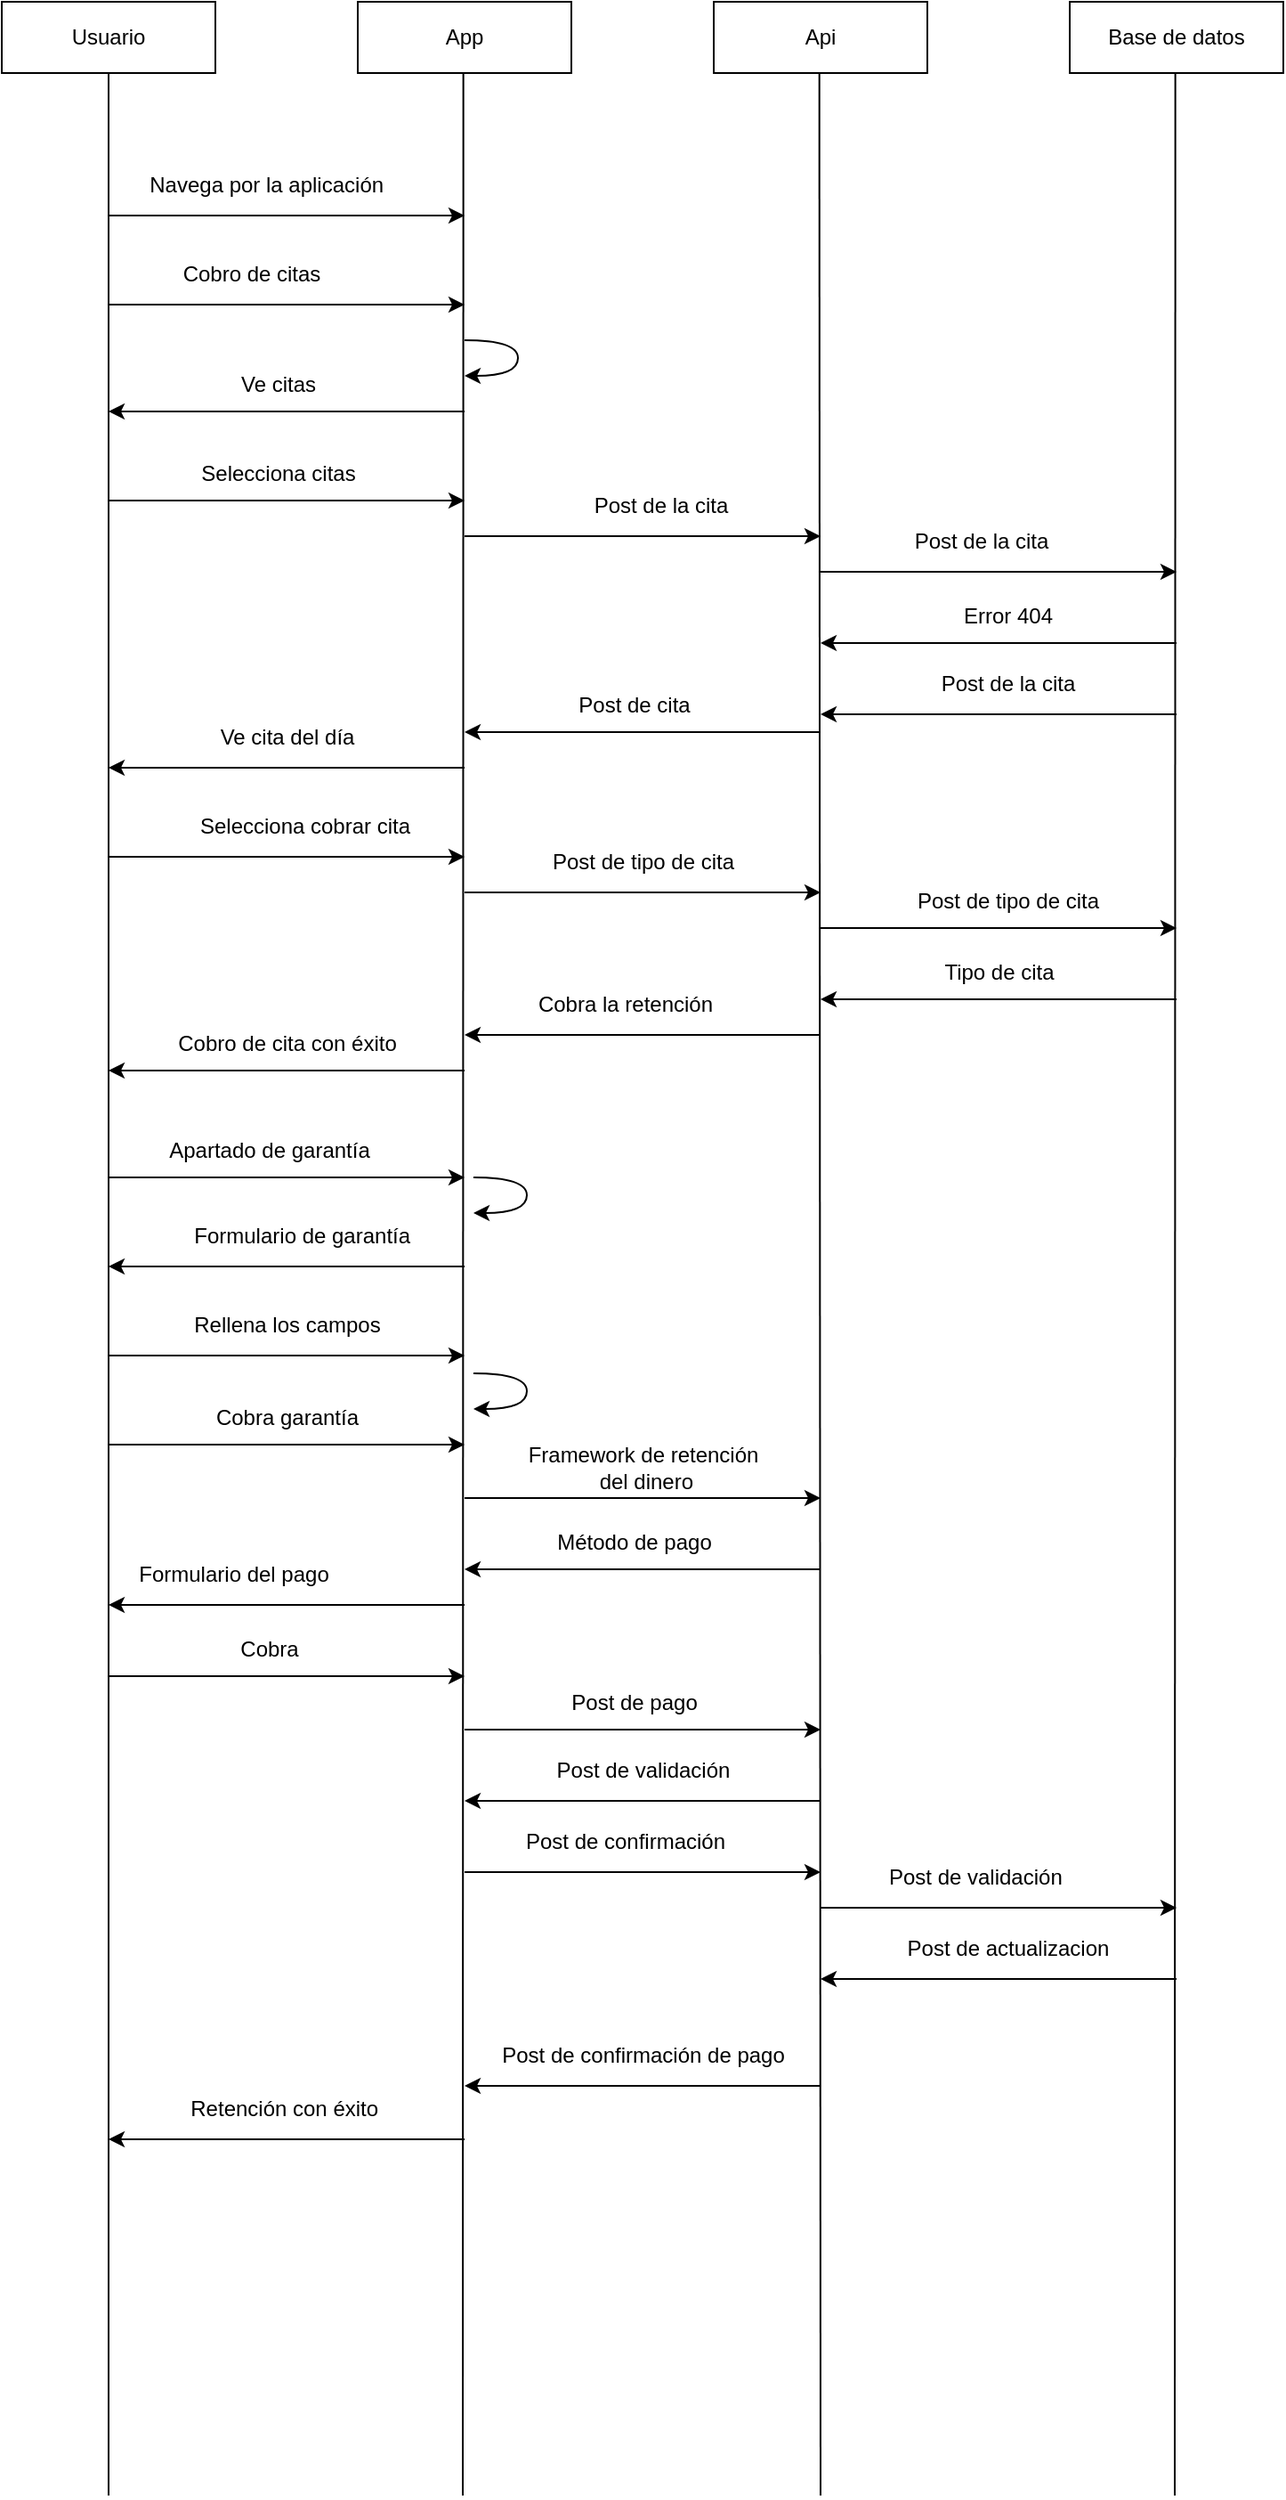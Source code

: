 <mxfile version="26.0.13">
  <diagram name="Página-1" id="b847W-5tvrh3X1yDt84t">
    <mxGraphModel dx="1062" dy="593" grid="1" gridSize="10" guides="1" tooltips="1" connect="1" arrows="1" fold="1" page="1" pageScale="1" pageWidth="827" pageHeight="1169" math="0" shadow="0">
      <root>
        <mxCell id="0" />
        <mxCell id="1" parent="0" />
        <mxCell id="4T6y4hf4_FJWY1hy_19Q-1" value="Usuario" style="rounded=0;whiteSpace=wrap;html=1;" vertex="1" parent="1">
          <mxGeometry x="80" y="40" width="120" height="40" as="geometry" />
        </mxCell>
        <mxCell id="4T6y4hf4_FJWY1hy_19Q-2" value="App" style="rounded=0;whiteSpace=wrap;html=1;" vertex="1" parent="1">
          <mxGeometry x="280" y="40" width="120" height="40" as="geometry" />
        </mxCell>
        <mxCell id="4T6y4hf4_FJWY1hy_19Q-3" value="Api" style="rounded=0;whiteSpace=wrap;html=1;" vertex="1" parent="1">
          <mxGeometry x="480" y="40" width="120" height="40" as="geometry" />
        </mxCell>
        <mxCell id="4T6y4hf4_FJWY1hy_19Q-4" value="Base de datos" style="rounded=0;whiteSpace=wrap;html=1;" vertex="1" parent="1">
          <mxGeometry x="680" y="40" width="120" height="40" as="geometry" />
        </mxCell>
        <mxCell id="4T6y4hf4_FJWY1hy_19Q-5" value="" style="endArrow=none;html=1;rounded=0;entryX=0.5;entryY=1;entryDx=0;entryDy=0;" edge="1" parent="1" target="4T6y4hf4_FJWY1hy_19Q-1">
          <mxGeometry width="50" height="50" relative="1" as="geometry">
            <mxPoint x="140" y="1440" as="sourcePoint" />
            <mxPoint x="210" y="270" as="targetPoint" />
          </mxGeometry>
        </mxCell>
        <mxCell id="4T6y4hf4_FJWY1hy_19Q-6" value="" style="endArrow=none;html=1;rounded=0;entryX=0.5;entryY=1;entryDx=0;entryDy=0;" edge="1" parent="1">
          <mxGeometry width="50" height="50" relative="1" as="geometry">
            <mxPoint x="339" y="1440" as="sourcePoint" />
            <mxPoint x="339.33" y="80" as="targetPoint" />
          </mxGeometry>
        </mxCell>
        <mxCell id="4T6y4hf4_FJWY1hy_19Q-7" value="" style="endArrow=none;html=1;rounded=0;entryX=0.5;entryY=1;entryDx=0;entryDy=0;" edge="1" parent="1">
          <mxGeometry width="50" height="50" relative="1" as="geometry">
            <mxPoint x="540" y="1440" as="sourcePoint" />
            <mxPoint x="539.33" y="80" as="targetPoint" />
          </mxGeometry>
        </mxCell>
        <mxCell id="4T6y4hf4_FJWY1hy_19Q-8" value="" style="endArrow=none;html=1;rounded=0;entryX=0.5;entryY=1;entryDx=0;entryDy=0;" edge="1" parent="1">
          <mxGeometry width="50" height="50" relative="1" as="geometry">
            <mxPoint x="739" y="1440" as="sourcePoint" />
            <mxPoint x="739.33" y="80" as="targetPoint" />
          </mxGeometry>
        </mxCell>
        <mxCell id="4T6y4hf4_FJWY1hy_19Q-9" value="Navega por la aplicación&amp;nbsp;" style="text;html=1;align=center;verticalAlign=middle;resizable=0;points=[];autosize=1;strokeColor=none;fillColor=none;" vertex="1" parent="1">
          <mxGeometry x="150" y="128" width="160" height="30" as="geometry" />
        </mxCell>
        <mxCell id="4T6y4hf4_FJWY1hy_19Q-10" value="" style="endArrow=classic;html=1;rounded=0;" edge="1" parent="1">
          <mxGeometry width="50" height="50" relative="1" as="geometry">
            <mxPoint x="140" y="160" as="sourcePoint" />
            <mxPoint x="340" y="160" as="targetPoint" />
          </mxGeometry>
        </mxCell>
        <mxCell id="4T6y4hf4_FJWY1hy_19Q-11" value="" style="endArrow=classic;html=1;rounded=0;" edge="1" parent="1">
          <mxGeometry width="50" height="50" relative="1" as="geometry">
            <mxPoint x="140" y="210" as="sourcePoint" />
            <mxPoint x="340" y="210" as="targetPoint" />
          </mxGeometry>
        </mxCell>
        <mxCell id="4T6y4hf4_FJWY1hy_19Q-12" value="Cobro de citas" style="text;html=1;align=center;verticalAlign=middle;resizable=0;points=[];autosize=1;strokeColor=none;fillColor=none;" vertex="1" parent="1">
          <mxGeometry x="170" y="178" width="100" height="30" as="geometry" />
        </mxCell>
        <mxCell id="4T6y4hf4_FJWY1hy_19Q-13" value="" style="endArrow=classic;html=1;rounded=0;edgeStyle=orthogonalEdgeStyle;curved=1;" edge="1" parent="1">
          <mxGeometry width="50" height="50" relative="1" as="geometry">
            <mxPoint x="340" y="230" as="sourcePoint" />
            <mxPoint x="340" y="250" as="targetPoint" />
            <Array as="points">
              <mxPoint x="370" y="230" />
              <mxPoint x="370" y="250" />
            </Array>
          </mxGeometry>
        </mxCell>
        <mxCell id="4T6y4hf4_FJWY1hy_19Q-14" value="" style="endArrow=none;html=1;rounded=0;startFill=1;startArrow=classic;" edge="1" parent="1">
          <mxGeometry width="50" height="50" relative="1" as="geometry">
            <mxPoint x="140" y="270" as="sourcePoint" />
            <mxPoint x="340" y="270" as="targetPoint" />
          </mxGeometry>
        </mxCell>
        <mxCell id="4T6y4hf4_FJWY1hy_19Q-15" value="Ve citas" style="text;html=1;align=center;verticalAlign=middle;resizable=0;points=[];autosize=1;strokeColor=none;fillColor=none;" vertex="1" parent="1">
          <mxGeometry x="200" y="240" width="70" height="30" as="geometry" />
        </mxCell>
        <mxCell id="4T6y4hf4_FJWY1hy_19Q-16" value="" style="endArrow=classic;html=1;rounded=0;" edge="1" parent="1">
          <mxGeometry width="50" height="50" relative="1" as="geometry">
            <mxPoint x="140" y="320" as="sourcePoint" />
            <mxPoint x="340" y="320" as="targetPoint" />
          </mxGeometry>
        </mxCell>
        <mxCell id="4T6y4hf4_FJWY1hy_19Q-18" value="Selecciona citas" style="text;html=1;align=center;verticalAlign=middle;resizable=0;points=[];autosize=1;strokeColor=none;fillColor=none;" vertex="1" parent="1">
          <mxGeometry x="180" y="290" width="110" height="30" as="geometry" />
        </mxCell>
        <mxCell id="4T6y4hf4_FJWY1hy_19Q-19" value="" style="endArrow=classic;html=1;rounded=0;" edge="1" parent="1">
          <mxGeometry width="50" height="50" relative="1" as="geometry">
            <mxPoint x="340" y="340" as="sourcePoint" />
            <mxPoint x="540" y="340" as="targetPoint" />
          </mxGeometry>
        </mxCell>
        <mxCell id="4T6y4hf4_FJWY1hy_19Q-20" value="Post de la cita" style="text;html=1;align=center;verticalAlign=middle;resizable=0;points=[];autosize=1;strokeColor=none;fillColor=none;" vertex="1" parent="1">
          <mxGeometry x="400" y="308" width="100" height="30" as="geometry" />
        </mxCell>
        <mxCell id="4T6y4hf4_FJWY1hy_19Q-21" value="" style="endArrow=classic;html=1;rounded=0;" edge="1" parent="1">
          <mxGeometry width="50" height="50" relative="1" as="geometry">
            <mxPoint x="540" y="360" as="sourcePoint" />
            <mxPoint x="740" y="360" as="targetPoint" />
          </mxGeometry>
        </mxCell>
        <mxCell id="4T6y4hf4_FJWY1hy_19Q-22" value="Post de la cita" style="text;html=1;align=center;verticalAlign=middle;resizable=0;points=[];autosize=1;strokeColor=none;fillColor=none;" vertex="1" parent="1">
          <mxGeometry x="580" y="328" width="100" height="30" as="geometry" />
        </mxCell>
        <mxCell id="4T6y4hf4_FJWY1hy_19Q-23" value="" style="endArrow=none;html=1;rounded=0;startFill=1;startArrow=classic;" edge="1" parent="1">
          <mxGeometry width="50" height="50" relative="1" as="geometry">
            <mxPoint x="540" y="400" as="sourcePoint" />
            <mxPoint x="740" y="400" as="targetPoint" />
          </mxGeometry>
        </mxCell>
        <mxCell id="4T6y4hf4_FJWY1hy_19Q-24" value="Error 404" style="text;html=1;align=center;verticalAlign=middle;resizable=0;points=[];autosize=1;strokeColor=none;fillColor=none;" vertex="1" parent="1">
          <mxGeometry x="610" y="370" width="70" height="30" as="geometry" />
        </mxCell>
        <mxCell id="4T6y4hf4_FJWY1hy_19Q-28" value="" style="endArrow=none;html=1;rounded=0;startFill=1;startArrow=classic;" edge="1" parent="1">
          <mxGeometry width="50" height="50" relative="1" as="geometry">
            <mxPoint x="540" y="440" as="sourcePoint" />
            <mxPoint x="740" y="440" as="targetPoint" />
          </mxGeometry>
        </mxCell>
        <mxCell id="4T6y4hf4_FJWY1hy_19Q-29" value="Post de la cita" style="text;html=1;align=center;verticalAlign=middle;resizable=0;points=[];autosize=1;strokeColor=none;fillColor=none;" vertex="1" parent="1">
          <mxGeometry x="595" y="408" width="100" height="30" as="geometry" />
        </mxCell>
        <mxCell id="4T6y4hf4_FJWY1hy_19Q-30" value="" style="endArrow=none;html=1;rounded=0;startFill=1;startArrow=classic;" edge="1" parent="1">
          <mxGeometry width="50" height="50" relative="1" as="geometry">
            <mxPoint x="340" y="450" as="sourcePoint" />
            <mxPoint x="540" y="450" as="targetPoint" />
          </mxGeometry>
        </mxCell>
        <mxCell id="4T6y4hf4_FJWY1hy_19Q-31" value="Post de cita" style="text;html=1;align=center;verticalAlign=middle;resizable=0;points=[];autosize=1;strokeColor=none;fillColor=none;" vertex="1" parent="1">
          <mxGeometry x="390" y="420" width="90" height="30" as="geometry" />
        </mxCell>
        <mxCell id="4T6y4hf4_FJWY1hy_19Q-32" value="" style="endArrow=none;html=1;rounded=0;startFill=1;startArrow=classic;" edge="1" parent="1">
          <mxGeometry width="50" height="50" relative="1" as="geometry">
            <mxPoint x="140" y="470" as="sourcePoint" />
            <mxPoint x="340" y="470" as="targetPoint" />
          </mxGeometry>
        </mxCell>
        <mxCell id="4T6y4hf4_FJWY1hy_19Q-33" value="Ve cita del día" style="text;html=1;align=center;verticalAlign=middle;resizable=0;points=[];autosize=1;strokeColor=none;fillColor=none;" vertex="1" parent="1">
          <mxGeometry x="190" y="438" width="100" height="30" as="geometry" />
        </mxCell>
        <mxCell id="4T6y4hf4_FJWY1hy_19Q-34" value="" style="endArrow=classic;html=1;rounded=0;" edge="1" parent="1">
          <mxGeometry width="50" height="50" relative="1" as="geometry">
            <mxPoint x="140" y="520" as="sourcePoint" />
            <mxPoint x="340" y="520" as="targetPoint" />
          </mxGeometry>
        </mxCell>
        <mxCell id="4T6y4hf4_FJWY1hy_19Q-36" value="Selecciona cobrar cita" style="text;html=1;align=center;verticalAlign=middle;resizable=0;points=[];autosize=1;strokeColor=none;fillColor=none;" vertex="1" parent="1">
          <mxGeometry x="180" y="488" width="140" height="30" as="geometry" />
        </mxCell>
        <mxCell id="4T6y4hf4_FJWY1hy_19Q-41" value="" style="endArrow=classic;html=1;rounded=0;" edge="1" parent="1">
          <mxGeometry width="50" height="50" relative="1" as="geometry">
            <mxPoint x="340" y="540" as="sourcePoint" />
            <mxPoint x="540" y="540" as="targetPoint" />
          </mxGeometry>
        </mxCell>
        <mxCell id="4T6y4hf4_FJWY1hy_19Q-42" value="Post de tipo de cita" style="text;html=1;align=center;verticalAlign=middle;resizable=0;points=[];autosize=1;strokeColor=none;fillColor=none;" vertex="1" parent="1">
          <mxGeometry x="375" y="508" width="130" height="30" as="geometry" />
        </mxCell>
        <mxCell id="4T6y4hf4_FJWY1hy_19Q-43" value="" style="endArrow=classic;html=1;rounded=0;" edge="1" parent="1">
          <mxGeometry width="50" height="50" relative="1" as="geometry">
            <mxPoint x="540" y="560" as="sourcePoint" />
            <mxPoint x="740" y="560" as="targetPoint" />
          </mxGeometry>
        </mxCell>
        <mxCell id="4T6y4hf4_FJWY1hy_19Q-44" value="Post de tipo de cita" style="text;html=1;align=center;verticalAlign=middle;resizable=0;points=[];autosize=1;strokeColor=none;fillColor=none;" vertex="1" parent="1">
          <mxGeometry x="580" y="530" width="130" height="30" as="geometry" />
        </mxCell>
        <mxCell id="4T6y4hf4_FJWY1hy_19Q-45" value="" style="endArrow=none;html=1;rounded=0;startFill=1;startArrow=classic;" edge="1" parent="1">
          <mxGeometry width="50" height="50" relative="1" as="geometry">
            <mxPoint x="540" y="600" as="sourcePoint" />
            <mxPoint x="740" y="600" as="targetPoint" />
          </mxGeometry>
        </mxCell>
        <mxCell id="4T6y4hf4_FJWY1hy_19Q-46" value="Tipo de cita" style="text;html=1;align=center;verticalAlign=middle;resizable=0;points=[];autosize=1;strokeColor=none;fillColor=none;" vertex="1" parent="1">
          <mxGeometry x="595" y="570" width="90" height="30" as="geometry" />
        </mxCell>
        <mxCell id="4T6y4hf4_FJWY1hy_19Q-47" value="" style="endArrow=none;html=1;rounded=0;startFill=1;startArrow=classic;" edge="1" parent="1">
          <mxGeometry width="50" height="50" relative="1" as="geometry">
            <mxPoint x="340" y="620" as="sourcePoint" />
            <mxPoint x="540" y="620" as="targetPoint" />
          </mxGeometry>
        </mxCell>
        <mxCell id="4T6y4hf4_FJWY1hy_19Q-48" value="Cobra la retención" style="text;html=1;align=center;verticalAlign=middle;resizable=0;points=[];autosize=1;strokeColor=none;fillColor=none;" vertex="1" parent="1">
          <mxGeometry x="370" y="588" width="120" height="30" as="geometry" />
        </mxCell>
        <mxCell id="4T6y4hf4_FJWY1hy_19Q-49" value="" style="endArrow=none;html=1;rounded=0;startFill=1;startArrow=classic;" edge="1" parent="1">
          <mxGeometry width="50" height="50" relative="1" as="geometry">
            <mxPoint x="140" y="640" as="sourcePoint" />
            <mxPoint x="340" y="640" as="targetPoint" />
          </mxGeometry>
        </mxCell>
        <mxCell id="4T6y4hf4_FJWY1hy_19Q-50" value="Cobro de cita con éxito" style="text;html=1;align=center;verticalAlign=middle;resizable=0;points=[];autosize=1;strokeColor=none;fillColor=none;" vertex="1" parent="1">
          <mxGeometry x="165" y="610" width="150" height="30" as="geometry" />
        </mxCell>
        <mxCell id="4T6y4hf4_FJWY1hy_19Q-51" value="" style="endArrow=classic;html=1;rounded=0;" edge="1" parent="1">
          <mxGeometry width="50" height="50" relative="1" as="geometry">
            <mxPoint x="140" y="700" as="sourcePoint" />
            <mxPoint x="340" y="700" as="targetPoint" />
          </mxGeometry>
        </mxCell>
        <mxCell id="4T6y4hf4_FJWY1hy_19Q-52" value="Apartado de garantía" style="text;html=1;align=center;verticalAlign=middle;resizable=0;points=[];autosize=1;strokeColor=none;fillColor=none;" vertex="1" parent="1">
          <mxGeometry x="160" y="670" width="140" height="30" as="geometry" />
        </mxCell>
        <mxCell id="4T6y4hf4_FJWY1hy_19Q-55" value="" style="endArrow=classic;html=1;rounded=0;edgeStyle=orthogonalEdgeStyle;curved=1;" edge="1" parent="1">
          <mxGeometry width="50" height="50" relative="1" as="geometry">
            <mxPoint x="345" y="700" as="sourcePoint" />
            <mxPoint x="345" y="720" as="targetPoint" />
            <Array as="points">
              <mxPoint x="375" y="700" />
              <mxPoint x="375" y="720" />
            </Array>
          </mxGeometry>
        </mxCell>
        <mxCell id="4T6y4hf4_FJWY1hy_19Q-56" value="" style="endArrow=none;html=1;rounded=0;startFill=1;startArrow=classic;" edge="1" parent="1">
          <mxGeometry width="50" height="50" relative="1" as="geometry">
            <mxPoint x="140" y="750" as="sourcePoint" />
            <mxPoint x="340" y="750" as="targetPoint" />
          </mxGeometry>
        </mxCell>
        <mxCell id="4T6y4hf4_FJWY1hy_19Q-57" value="Formulario de garantía&amp;nbsp;" style="text;html=1;align=center;verticalAlign=middle;resizable=0;points=[];autosize=1;strokeColor=none;fillColor=none;" vertex="1" parent="1">
          <mxGeometry x="175" y="718" width="150" height="30" as="geometry" />
        </mxCell>
        <mxCell id="4T6y4hf4_FJWY1hy_19Q-58" value="" style="endArrow=classic;html=1;rounded=0;" edge="1" parent="1">
          <mxGeometry width="50" height="50" relative="1" as="geometry">
            <mxPoint x="140" y="800" as="sourcePoint" />
            <mxPoint x="340" y="800" as="targetPoint" />
          </mxGeometry>
        </mxCell>
        <mxCell id="4T6y4hf4_FJWY1hy_19Q-59" value="Rellena los campos" style="text;html=1;align=center;verticalAlign=middle;resizable=0;points=[];autosize=1;strokeColor=none;fillColor=none;" vertex="1" parent="1">
          <mxGeometry x="175" y="768" width="130" height="30" as="geometry" />
        </mxCell>
        <mxCell id="4T6y4hf4_FJWY1hy_19Q-63" value="" style="endArrow=classic;html=1;rounded=0;edgeStyle=orthogonalEdgeStyle;curved=1;" edge="1" parent="1">
          <mxGeometry width="50" height="50" relative="1" as="geometry">
            <mxPoint x="345" y="810" as="sourcePoint" />
            <mxPoint x="345" y="830" as="targetPoint" />
            <Array as="points">
              <mxPoint x="375" y="810" />
              <mxPoint x="375" y="830" />
            </Array>
          </mxGeometry>
        </mxCell>
        <mxCell id="4T6y4hf4_FJWY1hy_19Q-64" value="" style="endArrow=classic;html=1;rounded=0;" edge="1" parent="1">
          <mxGeometry width="50" height="50" relative="1" as="geometry">
            <mxPoint x="140" y="850" as="sourcePoint" />
            <mxPoint x="340" y="850" as="targetPoint" />
          </mxGeometry>
        </mxCell>
        <mxCell id="4T6y4hf4_FJWY1hy_19Q-65" value="Cobra garantía" style="text;html=1;align=center;verticalAlign=middle;resizable=0;points=[];autosize=1;strokeColor=none;fillColor=none;" vertex="1" parent="1">
          <mxGeometry x="190" y="820" width="100" height="30" as="geometry" />
        </mxCell>
        <mxCell id="4T6y4hf4_FJWY1hy_19Q-66" value="" style="endArrow=classic;html=1;rounded=0;" edge="1" parent="1">
          <mxGeometry width="50" height="50" relative="1" as="geometry">
            <mxPoint x="340" y="880" as="sourcePoint" />
            <mxPoint x="540" y="880" as="targetPoint" />
          </mxGeometry>
        </mxCell>
        <mxCell id="4T6y4hf4_FJWY1hy_19Q-67" value="Framework de retención&lt;div&gt;&amp;nbsp;del dinero&lt;/div&gt;" style="text;html=1;align=center;verticalAlign=middle;resizable=0;points=[];autosize=1;strokeColor=none;fillColor=none;" vertex="1" parent="1">
          <mxGeometry x="365" y="843" width="150" height="40" as="geometry" />
        </mxCell>
        <mxCell id="4T6y4hf4_FJWY1hy_19Q-68" value="" style="endArrow=none;html=1;rounded=0;startFill=1;startArrow=classic;" edge="1" parent="1">
          <mxGeometry width="50" height="50" relative="1" as="geometry">
            <mxPoint x="340" y="920" as="sourcePoint" />
            <mxPoint x="540" y="920" as="targetPoint" />
          </mxGeometry>
        </mxCell>
        <mxCell id="4T6y4hf4_FJWY1hy_19Q-69" value="Método de pago" style="text;html=1;align=center;verticalAlign=middle;resizable=0;points=[];autosize=1;strokeColor=none;fillColor=none;" vertex="1" parent="1">
          <mxGeometry x="380" y="890" width="110" height="30" as="geometry" />
        </mxCell>
        <mxCell id="4T6y4hf4_FJWY1hy_19Q-70" value="" style="endArrow=none;html=1;rounded=0;startFill=1;startArrow=classic;" edge="1" parent="1">
          <mxGeometry width="50" height="50" relative="1" as="geometry">
            <mxPoint x="140" y="940" as="sourcePoint" />
            <mxPoint x="340" y="940" as="targetPoint" />
          </mxGeometry>
        </mxCell>
        <mxCell id="4T6y4hf4_FJWY1hy_19Q-71" value="Formulario del pago" style="text;html=1;align=center;verticalAlign=middle;resizable=0;points=[];autosize=1;strokeColor=none;fillColor=none;" vertex="1" parent="1">
          <mxGeometry x="145" y="908" width="130" height="30" as="geometry" />
        </mxCell>
        <mxCell id="4T6y4hf4_FJWY1hy_19Q-72" value="" style="endArrow=classic;html=1;rounded=0;" edge="1" parent="1">
          <mxGeometry width="50" height="50" relative="1" as="geometry">
            <mxPoint x="140" y="980" as="sourcePoint" />
            <mxPoint x="340" y="980" as="targetPoint" />
          </mxGeometry>
        </mxCell>
        <mxCell id="4T6y4hf4_FJWY1hy_19Q-73" value="Cobra" style="text;html=1;align=center;verticalAlign=middle;resizable=0;points=[];autosize=1;strokeColor=none;fillColor=none;" vertex="1" parent="1">
          <mxGeometry x="200" y="950" width="60" height="30" as="geometry" />
        </mxCell>
        <mxCell id="4T6y4hf4_FJWY1hy_19Q-74" value="" style="endArrow=classic;html=1;rounded=0;" edge="1" parent="1">
          <mxGeometry width="50" height="50" relative="1" as="geometry">
            <mxPoint x="340" y="1010" as="sourcePoint" />
            <mxPoint x="540" y="1010" as="targetPoint" />
          </mxGeometry>
        </mxCell>
        <mxCell id="4T6y4hf4_FJWY1hy_19Q-75" value="Post de pago" style="text;html=1;align=center;verticalAlign=middle;resizable=0;points=[];autosize=1;strokeColor=none;fillColor=none;" vertex="1" parent="1">
          <mxGeometry x="390" y="980" width="90" height="30" as="geometry" />
        </mxCell>
        <mxCell id="4T6y4hf4_FJWY1hy_19Q-77" value="" style="endArrow=none;html=1;rounded=0;startFill=1;startArrow=classic;" edge="1" parent="1">
          <mxGeometry width="50" height="50" relative="1" as="geometry">
            <mxPoint x="340" y="1050" as="sourcePoint" />
            <mxPoint x="540" y="1050" as="targetPoint" />
          </mxGeometry>
        </mxCell>
        <mxCell id="4T6y4hf4_FJWY1hy_19Q-78" value="Post de validación" style="text;html=1;align=center;verticalAlign=middle;resizable=0;points=[];autosize=1;strokeColor=none;fillColor=none;" vertex="1" parent="1">
          <mxGeometry x="380" y="1018" width="120" height="30" as="geometry" />
        </mxCell>
        <mxCell id="4T6y4hf4_FJWY1hy_19Q-80" value="" style="endArrow=classic;html=1;rounded=0;" edge="1" parent="1">
          <mxGeometry width="50" height="50" relative="1" as="geometry">
            <mxPoint x="340" y="1090" as="sourcePoint" />
            <mxPoint x="540" y="1090" as="targetPoint" />
          </mxGeometry>
        </mxCell>
        <mxCell id="4T6y4hf4_FJWY1hy_19Q-81" value="Post de confirmación" style="text;html=1;align=center;verticalAlign=middle;resizable=0;points=[];autosize=1;strokeColor=none;fillColor=none;" vertex="1" parent="1">
          <mxGeometry x="360" y="1058" width="140" height="30" as="geometry" />
        </mxCell>
        <mxCell id="4T6y4hf4_FJWY1hy_19Q-82" value="" style="endArrow=classic;html=1;rounded=0;" edge="1" parent="1">
          <mxGeometry width="50" height="50" relative="1" as="geometry">
            <mxPoint x="540" y="1110" as="sourcePoint" />
            <mxPoint x="740" y="1110" as="targetPoint" />
          </mxGeometry>
        </mxCell>
        <mxCell id="4T6y4hf4_FJWY1hy_19Q-83" value="Post de validación&amp;nbsp;&amp;nbsp;" style="text;html=1;align=center;verticalAlign=middle;resizable=0;points=[];autosize=1;strokeColor=none;fillColor=none;" vertex="1" parent="1">
          <mxGeometry x="565" y="1078" width="130" height="30" as="geometry" />
        </mxCell>
        <mxCell id="4T6y4hf4_FJWY1hy_19Q-84" value="" style="endArrow=none;html=1;rounded=0;startFill=1;startArrow=classic;" edge="1" parent="1">
          <mxGeometry width="50" height="50" relative="1" as="geometry">
            <mxPoint x="540" y="1150" as="sourcePoint" />
            <mxPoint x="740" y="1150" as="targetPoint" />
          </mxGeometry>
        </mxCell>
        <mxCell id="4T6y4hf4_FJWY1hy_19Q-85" value="Post de actualizacion" style="text;html=1;align=center;verticalAlign=middle;resizable=0;points=[];autosize=1;strokeColor=none;fillColor=none;" vertex="1" parent="1">
          <mxGeometry x="575" y="1118" width="140" height="30" as="geometry" />
        </mxCell>
        <mxCell id="4T6y4hf4_FJWY1hy_19Q-86" value="" style="endArrow=none;html=1;rounded=0;startFill=1;startArrow=classic;" edge="1" parent="1">
          <mxGeometry width="50" height="50" relative="1" as="geometry">
            <mxPoint x="340" y="1210" as="sourcePoint" />
            <mxPoint x="540" y="1210" as="targetPoint" />
          </mxGeometry>
        </mxCell>
        <mxCell id="4T6y4hf4_FJWY1hy_19Q-87" value="Post de confirmación de pago" style="text;html=1;align=center;verticalAlign=middle;resizable=0;points=[];autosize=1;strokeColor=none;fillColor=none;" vertex="1" parent="1">
          <mxGeometry x="350" y="1178" width="180" height="30" as="geometry" />
        </mxCell>
        <mxCell id="4T6y4hf4_FJWY1hy_19Q-88" value="" style="endArrow=none;html=1;rounded=0;startFill=1;startArrow=classic;" edge="1" parent="1">
          <mxGeometry width="50" height="50" relative="1" as="geometry">
            <mxPoint x="140" y="1240" as="sourcePoint" />
            <mxPoint x="340" y="1240" as="targetPoint" />
          </mxGeometry>
        </mxCell>
        <mxCell id="4T6y4hf4_FJWY1hy_19Q-89" value="Retención con éxito&amp;nbsp;" style="text;html=1;align=center;verticalAlign=middle;resizable=0;points=[];autosize=1;strokeColor=none;fillColor=none;" vertex="1" parent="1">
          <mxGeometry x="175" y="1208" width="130" height="30" as="geometry" />
        </mxCell>
      </root>
    </mxGraphModel>
  </diagram>
</mxfile>
